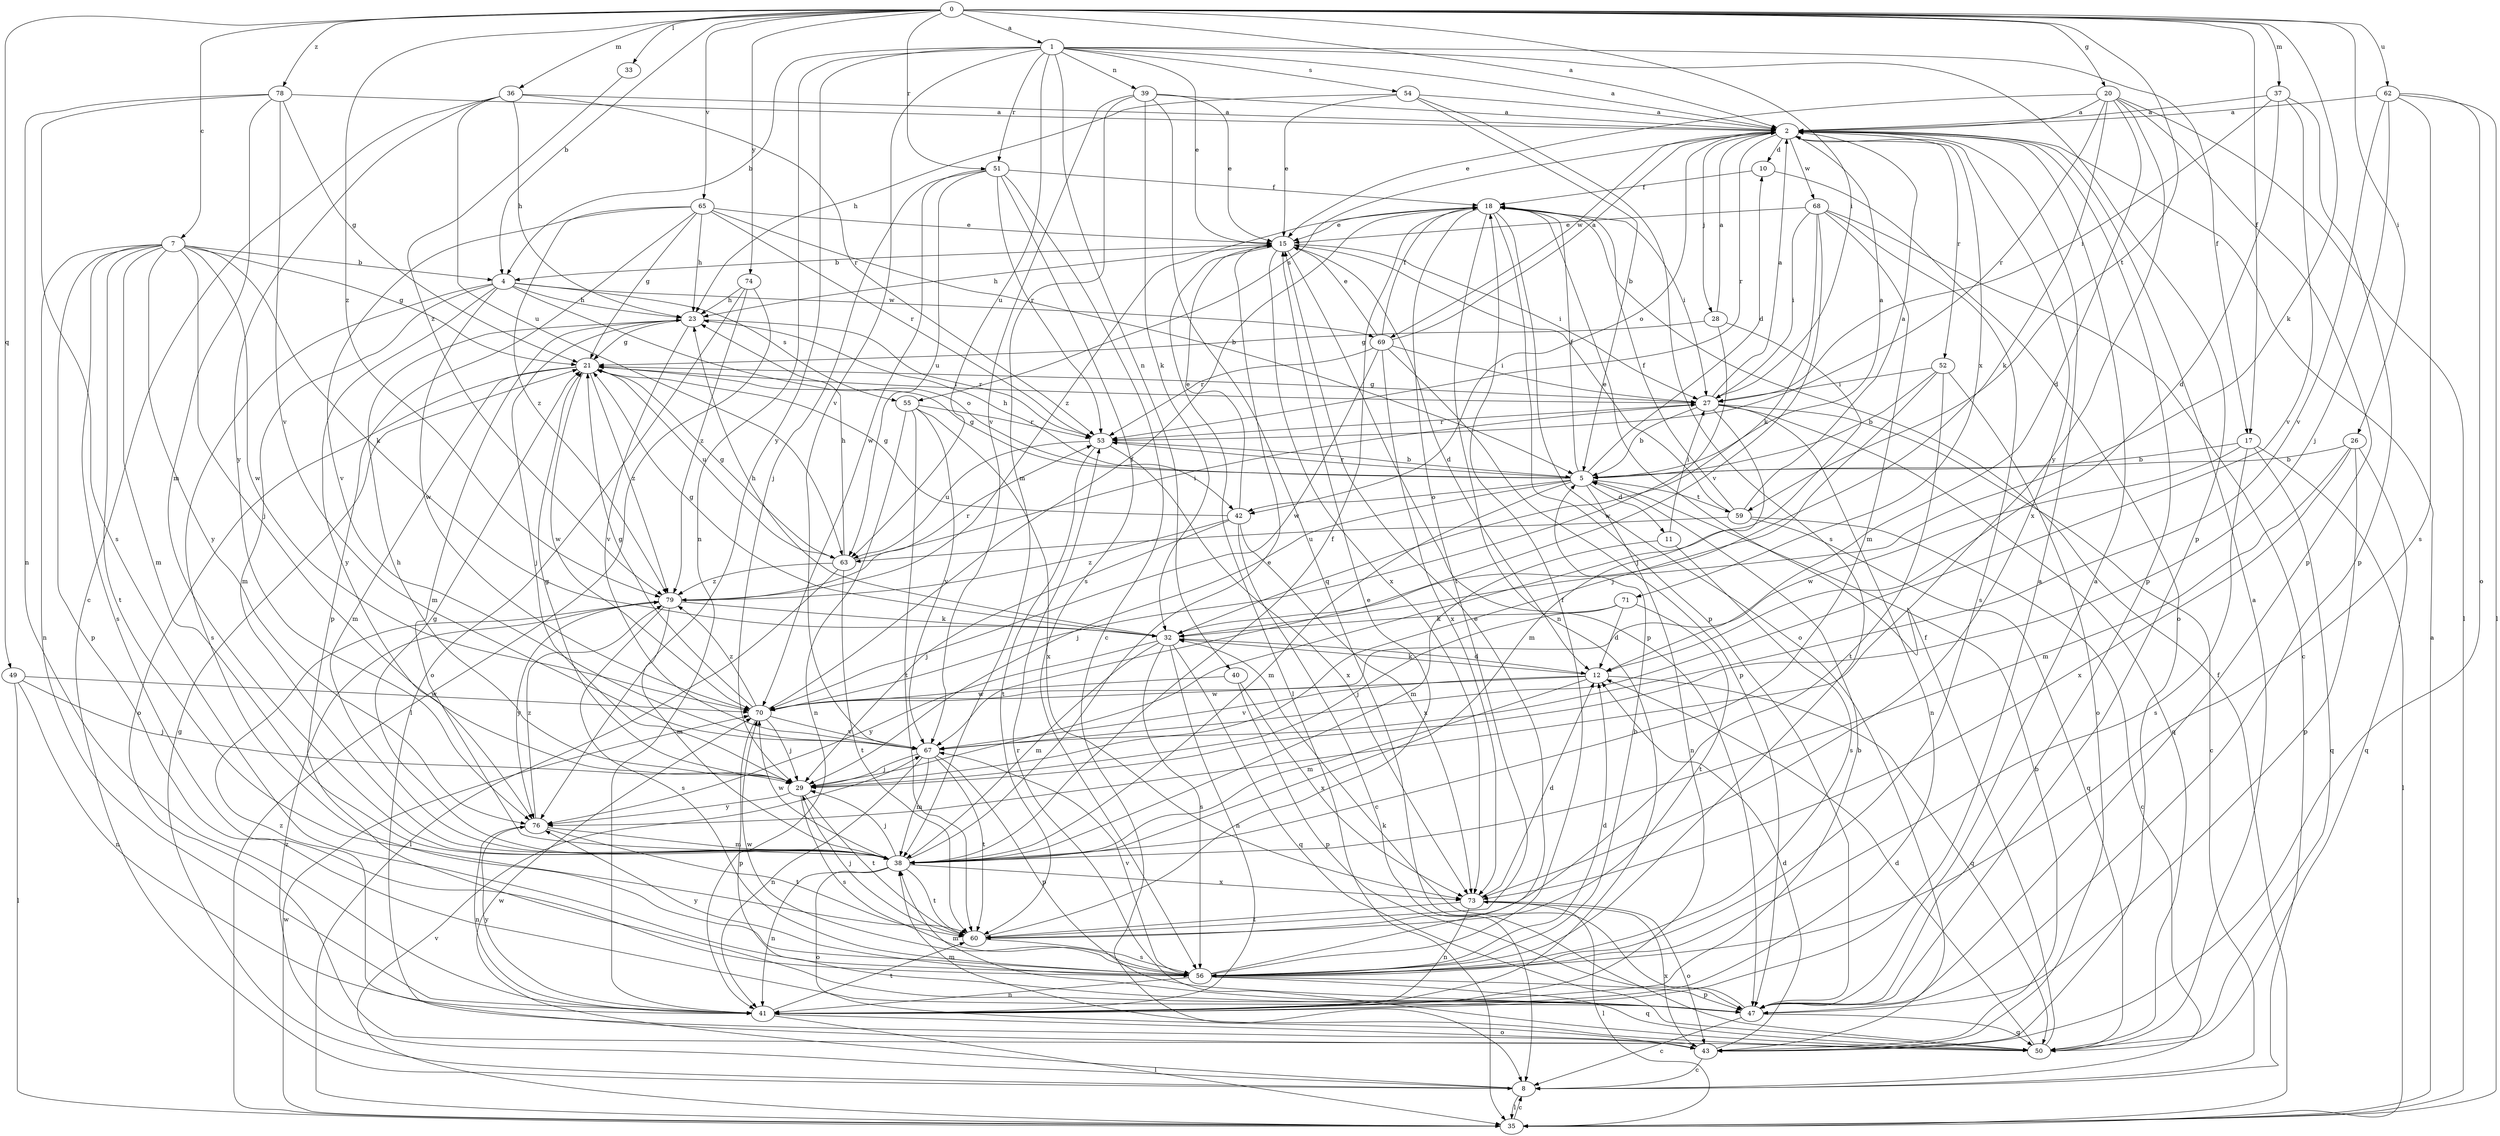 strict digraph  {
0;
1;
2;
4;
5;
7;
8;
10;
11;
12;
15;
17;
18;
20;
21;
23;
26;
27;
28;
29;
32;
33;
35;
36;
37;
38;
39;
40;
41;
42;
43;
47;
49;
50;
51;
52;
53;
54;
55;
56;
59;
60;
62;
63;
65;
67;
68;
69;
70;
71;
73;
74;
76;
78;
79;
0 -> 1  [label=a];
0 -> 2  [label=a];
0 -> 4  [label=b];
0 -> 7  [label=c];
0 -> 17  [label=f];
0 -> 20  [label=g];
0 -> 26  [label=i];
0 -> 27  [label=i];
0 -> 32  [label=k];
0 -> 33  [label=l];
0 -> 36  [label=m];
0 -> 37  [label=m];
0 -> 49  [label=q];
0 -> 51  [label=r];
0 -> 59  [label=t];
0 -> 62  [label=u];
0 -> 65  [label=v];
0 -> 74  [label=y];
0 -> 78  [label=z];
0 -> 79  [label=z];
1 -> 2  [label=a];
1 -> 4  [label=b];
1 -> 15  [label=e];
1 -> 17  [label=f];
1 -> 39  [label=n];
1 -> 40  [label=n];
1 -> 41  [label=n];
1 -> 47  [label=p];
1 -> 51  [label=r];
1 -> 54  [label=s];
1 -> 63  [label=u];
1 -> 67  [label=v];
1 -> 76  [label=y];
2 -> 10  [label=d];
2 -> 28  [label=j];
2 -> 42  [label=o];
2 -> 47  [label=p];
2 -> 52  [label=r];
2 -> 53  [label=r];
2 -> 55  [label=s];
2 -> 68  [label=w];
2 -> 69  [label=w];
2 -> 71  [label=x];
2 -> 73  [label=x];
4 -> 23  [label=h];
4 -> 38  [label=m];
4 -> 42  [label=o];
4 -> 55  [label=s];
4 -> 56  [label=s];
4 -> 69  [label=w];
4 -> 70  [label=w];
4 -> 76  [label=y];
5 -> 2  [label=a];
5 -> 10  [label=d];
5 -> 11  [label=d];
5 -> 18  [label=f];
5 -> 21  [label=g];
5 -> 23  [label=h];
5 -> 29  [label=j];
5 -> 38  [label=m];
5 -> 41  [label=n];
5 -> 42  [label=o];
5 -> 53  [label=r];
5 -> 59  [label=t];
7 -> 4  [label=b];
7 -> 21  [label=g];
7 -> 29  [label=j];
7 -> 32  [label=k];
7 -> 38  [label=m];
7 -> 41  [label=n];
7 -> 47  [label=p];
7 -> 56  [label=s];
7 -> 60  [label=t];
7 -> 70  [label=w];
7 -> 76  [label=y];
8 -> 21  [label=g];
8 -> 35  [label=l];
8 -> 70  [label=w];
8 -> 79  [label=z];
10 -> 18  [label=f];
10 -> 43  [label=o];
11 -> 27  [label=i];
11 -> 38  [label=m];
11 -> 56  [label=s];
12 -> 32  [label=k];
12 -> 38  [label=m];
12 -> 50  [label=q];
12 -> 67  [label=v];
12 -> 70  [label=w];
15 -> 4  [label=b];
15 -> 12  [label=d];
15 -> 23  [label=h];
15 -> 27  [label=i];
15 -> 35  [label=l];
15 -> 47  [label=p];
15 -> 73  [label=x];
17 -> 5  [label=b];
17 -> 35  [label=l];
17 -> 50  [label=q];
17 -> 56  [label=s];
17 -> 70  [label=w];
18 -> 15  [label=e];
18 -> 27  [label=i];
18 -> 41  [label=n];
18 -> 43  [label=o];
18 -> 47  [label=p];
18 -> 60  [label=t];
18 -> 79  [label=z];
20 -> 2  [label=a];
20 -> 12  [label=d];
20 -> 15  [label=e];
20 -> 32  [label=k];
20 -> 35  [label=l];
20 -> 47  [label=p];
20 -> 53  [label=r];
20 -> 76  [label=y];
21 -> 27  [label=i];
21 -> 38  [label=m];
21 -> 43  [label=o];
21 -> 63  [label=u];
21 -> 70  [label=w];
21 -> 79  [label=z];
23 -> 21  [label=g];
23 -> 29  [label=j];
23 -> 38  [label=m];
23 -> 53  [label=r];
23 -> 67  [label=v];
26 -> 5  [label=b];
26 -> 38  [label=m];
26 -> 47  [label=p];
26 -> 50  [label=q];
26 -> 73  [label=x];
27 -> 2  [label=a];
27 -> 5  [label=b];
27 -> 8  [label=c];
27 -> 21  [label=g];
27 -> 38  [label=m];
27 -> 41  [label=n];
27 -> 50  [label=q];
27 -> 53  [label=r];
28 -> 2  [label=a];
28 -> 21  [label=g];
28 -> 29  [label=j];
28 -> 70  [label=w];
29 -> 21  [label=g];
29 -> 23  [label=h];
29 -> 56  [label=s];
29 -> 60  [label=t];
29 -> 76  [label=y];
32 -> 12  [label=d];
32 -> 21  [label=g];
32 -> 23  [label=h];
32 -> 38  [label=m];
32 -> 41  [label=n];
32 -> 50  [label=q];
32 -> 56  [label=s];
32 -> 76  [label=y];
33 -> 79  [label=z];
35 -> 2  [label=a];
35 -> 8  [label=c];
35 -> 18  [label=f];
35 -> 67  [label=v];
35 -> 70  [label=w];
36 -> 2  [label=a];
36 -> 8  [label=c];
36 -> 23  [label=h];
36 -> 53  [label=r];
36 -> 63  [label=u];
36 -> 76  [label=y];
37 -> 2  [label=a];
37 -> 12  [label=d];
37 -> 27  [label=i];
37 -> 47  [label=p];
37 -> 67  [label=v];
38 -> 15  [label=e];
38 -> 18  [label=f];
38 -> 21  [label=g];
38 -> 29  [label=j];
38 -> 41  [label=n];
38 -> 43  [label=o];
38 -> 60  [label=t];
38 -> 70  [label=w];
38 -> 73  [label=x];
39 -> 2  [label=a];
39 -> 15  [label=e];
39 -> 32  [label=k];
39 -> 38  [label=m];
39 -> 50  [label=q];
39 -> 67  [label=v];
40 -> 47  [label=p];
40 -> 70  [label=w];
40 -> 73  [label=x];
41 -> 2  [label=a];
41 -> 5  [label=b];
41 -> 35  [label=l];
41 -> 43  [label=o];
41 -> 60  [label=t];
41 -> 76  [label=y];
42 -> 8  [label=c];
42 -> 15  [label=e];
42 -> 21  [label=g];
42 -> 29  [label=j];
42 -> 73  [label=x];
42 -> 79  [label=z];
43 -> 5  [label=b];
43 -> 8  [label=c];
43 -> 12  [label=d];
43 -> 73  [label=x];
47 -> 2  [label=a];
47 -> 8  [label=c];
47 -> 32  [label=k];
47 -> 38  [label=m];
47 -> 50  [label=q];
49 -> 29  [label=j];
49 -> 35  [label=l];
49 -> 41  [label=n];
49 -> 70  [label=w];
50 -> 2  [label=a];
50 -> 12  [label=d];
50 -> 18  [label=f];
50 -> 38  [label=m];
50 -> 53  [label=r];
50 -> 79  [label=z];
51 -> 8  [label=c];
51 -> 18  [label=f];
51 -> 29  [label=j];
51 -> 53  [label=r];
51 -> 56  [label=s];
51 -> 63  [label=u];
51 -> 70  [label=w];
52 -> 5  [label=b];
52 -> 27  [label=i];
52 -> 29  [label=j];
52 -> 43  [label=o];
52 -> 60  [label=t];
53 -> 5  [label=b];
53 -> 60  [label=t];
53 -> 63  [label=u];
53 -> 73  [label=x];
54 -> 2  [label=a];
54 -> 5  [label=b];
54 -> 15  [label=e];
54 -> 23  [label=h];
54 -> 56  [label=s];
55 -> 41  [label=n];
55 -> 53  [label=r];
55 -> 60  [label=t];
55 -> 67  [label=v];
55 -> 73  [label=x];
56 -> 5  [label=b];
56 -> 12  [label=d];
56 -> 15  [label=e];
56 -> 18  [label=f];
56 -> 41  [label=n];
56 -> 47  [label=p];
56 -> 50  [label=q];
56 -> 67  [label=v];
56 -> 70  [label=w];
56 -> 76  [label=y];
59 -> 2  [label=a];
59 -> 8  [label=c];
59 -> 15  [label=e];
59 -> 18  [label=f];
59 -> 50  [label=q];
59 -> 63  [label=u];
60 -> 15  [label=e];
60 -> 29  [label=j];
60 -> 56  [label=s];
62 -> 2  [label=a];
62 -> 29  [label=j];
62 -> 35  [label=l];
62 -> 43  [label=o];
62 -> 56  [label=s];
62 -> 67  [label=v];
63 -> 21  [label=g];
63 -> 23  [label=h];
63 -> 27  [label=i];
63 -> 35  [label=l];
63 -> 60  [label=t];
63 -> 79  [label=z];
65 -> 5  [label=b];
65 -> 15  [label=e];
65 -> 21  [label=g];
65 -> 23  [label=h];
65 -> 47  [label=p];
65 -> 53  [label=r];
65 -> 67  [label=v];
65 -> 79  [label=z];
67 -> 29  [label=j];
67 -> 38  [label=m];
67 -> 41  [label=n];
67 -> 47  [label=p];
67 -> 60  [label=t];
68 -> 8  [label=c];
68 -> 15  [label=e];
68 -> 27  [label=i];
68 -> 32  [label=k];
68 -> 38  [label=m];
68 -> 56  [label=s];
68 -> 67  [label=v];
69 -> 2  [label=a];
69 -> 15  [label=e];
69 -> 18  [label=f];
69 -> 27  [label=i];
69 -> 47  [label=p];
69 -> 53  [label=r];
69 -> 70  [label=w];
69 -> 73  [label=x];
70 -> 18  [label=f];
70 -> 21  [label=g];
70 -> 29  [label=j];
70 -> 47  [label=p];
70 -> 67  [label=v];
70 -> 79  [label=z];
71 -> 12  [label=d];
71 -> 29  [label=j];
71 -> 32  [label=k];
71 -> 60  [label=t];
73 -> 12  [label=d];
73 -> 35  [label=l];
73 -> 41  [label=n];
73 -> 43  [label=o];
73 -> 60  [label=t];
74 -> 23  [label=h];
74 -> 35  [label=l];
74 -> 43  [label=o];
74 -> 79  [label=z];
76 -> 38  [label=m];
76 -> 41  [label=n];
76 -> 60  [label=t];
76 -> 79  [label=z];
78 -> 2  [label=a];
78 -> 21  [label=g];
78 -> 38  [label=m];
78 -> 41  [label=n];
78 -> 56  [label=s];
78 -> 67  [label=v];
79 -> 32  [label=k];
79 -> 38  [label=m];
79 -> 53  [label=r];
79 -> 56  [label=s];
79 -> 76  [label=y];
}
